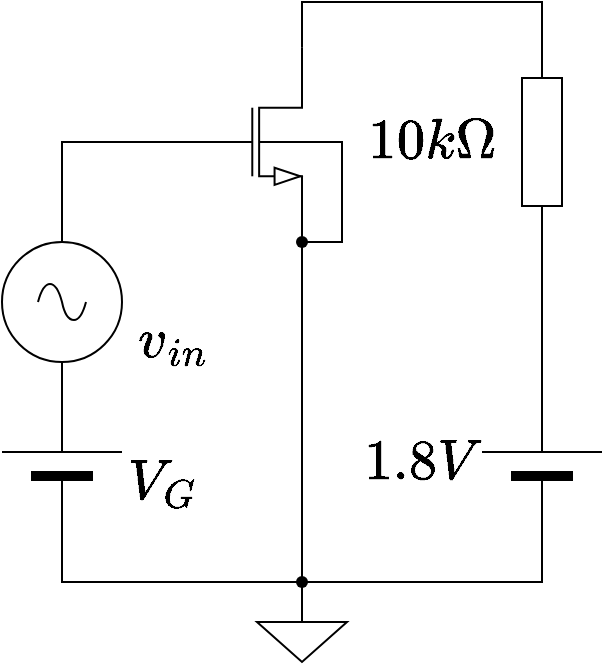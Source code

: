 <mxfile version="23.1.5" type="device">
  <diagram name="ページ1" id="tf3Rqv-KDKLeuWY6dO6b">
    <mxGraphModel dx="989" dy="577" grid="1" gridSize="10" guides="1" tooltips="1" connect="1" arrows="1" fold="1" page="1" pageScale="1" pageWidth="1169" pageHeight="827" math="1" shadow="0">
      <root>
        <mxCell id="0" />
        <mxCell id="1" parent="0" />
        <mxCell id="O0FPtvkWUdRtDB5m4ORh-14" style="edgeStyle=orthogonalEdgeStyle;rounded=0;orthogonalLoop=1;jettySize=auto;html=1;exitX=1;exitY=0.5;exitDx=0;exitDy=0;exitPerimeter=0;strokeColor=default;align=center;verticalAlign=middle;fontFamily=Helvetica;fontSize=11;fontColor=default;labelBackgroundColor=default;endArrow=none;endFill=0;" edge="1" parent="1" source="O0FPtvkWUdRtDB5m4ORh-1" target="O0FPtvkWUdRtDB5m4ORh-15">
          <mxGeometry relative="1" as="geometry">
            <mxPoint x="530" y="230" as="targetPoint" />
            <Array as="points">
              <mxPoint x="500" y="200" />
              <mxPoint x="500" y="250" />
            </Array>
          </mxGeometry>
        </mxCell>
        <mxCell id="O0FPtvkWUdRtDB5m4ORh-1" value="" style="verticalLabelPosition=bottom;shadow=0;dashed=0;align=center;html=1;verticalAlign=top;shape=mxgraph.electrical.transistors.nmos_bulk;pointerEvents=1;" vertex="1" parent="1">
          <mxGeometry x="420" y="150" width="60" height="100" as="geometry" />
        </mxCell>
        <mxCell id="O0FPtvkWUdRtDB5m4ORh-2" value="" style="verticalLabelPosition=bottom;shadow=0;dashed=0;align=center;fillColor=strokeColor;html=1;verticalAlign=top;strokeWidth=1;shape=mxgraph.electrical.miscellaneous.monocell_battery;direction=north;" vertex="1" parent="1">
          <mxGeometry x="330" y="310" width="60" height="100" as="geometry" />
        </mxCell>
        <mxCell id="O0FPtvkWUdRtDB5m4ORh-3" value="" style="pointerEvents=1;verticalLabelPosition=bottom;shadow=0;dashed=0;align=center;html=1;verticalAlign=top;shape=mxgraph.electrical.signal_sources.source;aspect=fixed;points=[[0.5,0,0],[1,0.5,0],[0.5,1,0],[0,0.5,0]];elSignalType=ac;" vertex="1" parent="1">
          <mxGeometry x="330" y="250" width="60" height="60" as="geometry" />
        </mxCell>
        <mxCell id="O0FPtvkWUdRtDB5m4ORh-4" value="" style="verticalLabelPosition=bottom;shadow=0;dashed=0;align=center;fillColor=strokeColor;html=1;verticalAlign=top;strokeWidth=1;shape=mxgraph.electrical.miscellaneous.monocell_battery;direction=north;" vertex="1" parent="1">
          <mxGeometry x="570" y="310" width="60" height="100" as="geometry" />
        </mxCell>
        <mxCell id="O0FPtvkWUdRtDB5m4ORh-5" value="" style="pointerEvents=1;verticalLabelPosition=bottom;shadow=0;dashed=0;align=center;html=1;verticalAlign=top;shape=mxgraph.electrical.resistors.resistor_1;direction=south;" vertex="1" parent="1">
          <mxGeometry x="590" y="150" width="20" height="100" as="geometry" />
        </mxCell>
        <mxCell id="O0FPtvkWUdRtDB5m4ORh-6" value="" style="pointerEvents=1;verticalLabelPosition=bottom;shadow=0;dashed=0;align=center;html=1;verticalAlign=top;shape=mxgraph.electrical.signal_sources.signal_ground;" vertex="1" parent="1">
          <mxGeometry x="457.5" y="430" width="45" height="30" as="geometry" />
        </mxCell>
        <mxCell id="O0FPtvkWUdRtDB5m4ORh-7" style="edgeStyle=orthogonalEdgeStyle;rounded=0;orthogonalLoop=1;jettySize=auto;html=1;exitX=0;exitY=0.5;exitDx=0;exitDy=0;exitPerimeter=0;entryX=0;entryY=0.5;entryDx=0;entryDy=0;entryPerimeter=0;endArrow=none;endFill=0;" edge="1" parent="1" source="O0FPtvkWUdRtDB5m4ORh-2" target="O0FPtvkWUdRtDB5m4ORh-4">
          <mxGeometry relative="1" as="geometry">
            <Array as="points">
              <mxPoint x="360" y="420" />
              <mxPoint x="600" y="420" />
            </Array>
          </mxGeometry>
        </mxCell>
        <mxCell id="O0FPtvkWUdRtDB5m4ORh-8" value="" style="shape=waypoint;sketch=0;fillStyle=solid;size=6;pointerEvents=1;points=[];fillColor=none;resizable=0;rotatable=0;perimeter=centerPerimeter;snapToPoint=1;fontFamily=Helvetica;fontSize=11;fontColor=default;labelBackgroundColor=default;" vertex="1" parent="1">
          <mxGeometry x="470" y="410" width="20" height="20" as="geometry" />
        </mxCell>
        <mxCell id="O0FPtvkWUdRtDB5m4ORh-9" style="edgeStyle=orthogonalEdgeStyle;rounded=0;orthogonalLoop=1;jettySize=auto;html=1;exitX=0.5;exitY=0;exitDx=0;exitDy=0;exitPerimeter=0;entryX=0.7;entryY=1.05;entryDx=0;entryDy=0;entryPerimeter=0;strokeColor=default;align=center;verticalAlign=middle;fontFamily=Helvetica;fontSize=11;fontColor=default;labelBackgroundColor=default;endArrow=none;endFill=0;" edge="1" parent="1" source="O0FPtvkWUdRtDB5m4ORh-6" target="O0FPtvkWUdRtDB5m4ORh-8">
          <mxGeometry relative="1" as="geometry" />
        </mxCell>
        <mxCell id="O0FPtvkWUdRtDB5m4ORh-10" style="edgeStyle=orthogonalEdgeStyle;rounded=0;orthogonalLoop=1;jettySize=auto;html=1;exitX=1;exitY=1;exitDx=0;exitDy=0;exitPerimeter=0;entryX=0.583;entryY=-0.15;entryDx=0;entryDy=0;entryPerimeter=0;strokeColor=default;align=center;verticalAlign=middle;fontFamily=Helvetica;fontSize=11;fontColor=default;labelBackgroundColor=default;endArrow=none;endFill=0;" edge="1" parent="1" source="O0FPtvkWUdRtDB5m4ORh-1" target="O0FPtvkWUdRtDB5m4ORh-8">
          <mxGeometry relative="1" as="geometry" />
        </mxCell>
        <mxCell id="O0FPtvkWUdRtDB5m4ORh-11" style="edgeStyle=orthogonalEdgeStyle;rounded=0;orthogonalLoop=1;jettySize=auto;html=1;exitX=1;exitY=0.5;exitDx=0;exitDy=0;exitPerimeter=0;entryX=1;entryY=0.5;entryDx=0;entryDy=0;entryPerimeter=0;strokeColor=default;align=center;verticalAlign=middle;fontFamily=Helvetica;fontSize=11;fontColor=default;labelBackgroundColor=default;endArrow=none;endFill=0;" edge="1" parent="1" source="O0FPtvkWUdRtDB5m4ORh-4" target="O0FPtvkWUdRtDB5m4ORh-5">
          <mxGeometry relative="1" as="geometry" />
        </mxCell>
        <mxCell id="O0FPtvkWUdRtDB5m4ORh-12" style="edgeStyle=orthogonalEdgeStyle;rounded=0;orthogonalLoop=1;jettySize=auto;html=1;exitX=0;exitY=0.5;exitDx=0;exitDy=0;exitPerimeter=0;entryX=1;entryY=0;entryDx=0;entryDy=0;entryPerimeter=0;strokeColor=default;align=center;verticalAlign=middle;fontFamily=Helvetica;fontSize=11;fontColor=default;labelBackgroundColor=default;endArrow=none;endFill=0;" edge="1" parent="1" source="O0FPtvkWUdRtDB5m4ORh-5" target="O0FPtvkWUdRtDB5m4ORh-1">
          <mxGeometry relative="1" as="geometry" />
        </mxCell>
        <mxCell id="O0FPtvkWUdRtDB5m4ORh-13" style="edgeStyle=orthogonalEdgeStyle;rounded=0;orthogonalLoop=1;jettySize=auto;html=1;exitX=0;exitY=0.5;exitDx=0;exitDy=0;exitPerimeter=0;entryX=0.5;entryY=0;entryDx=0;entryDy=0;entryPerimeter=0;strokeColor=default;align=center;verticalAlign=middle;fontFamily=Helvetica;fontSize=11;fontColor=default;labelBackgroundColor=default;endArrow=none;endFill=0;" edge="1" parent="1" source="O0FPtvkWUdRtDB5m4ORh-1" target="O0FPtvkWUdRtDB5m4ORh-3">
          <mxGeometry relative="1" as="geometry" />
        </mxCell>
        <mxCell id="O0FPtvkWUdRtDB5m4ORh-15" value="" style="shape=waypoint;sketch=0;fillStyle=solid;size=6;pointerEvents=1;points=[];fillColor=none;resizable=0;rotatable=0;perimeter=centerPerimeter;snapToPoint=1;fontFamily=Helvetica;fontSize=11;fontColor=default;labelBackgroundColor=default;" vertex="1" parent="1">
          <mxGeometry x="470" y="240" width="20" height="20" as="geometry" />
        </mxCell>
        <mxCell id="O0FPtvkWUdRtDB5m4ORh-17" value="&lt;span style=&quot;font-size: 24px;&quot;&gt;`10 k\Omega`&lt;/span&gt;" style="text;html=1;align=center;verticalAlign=middle;resizable=0;points=[];autosize=1;strokeColor=none;fillColor=none;fontSize=11;fontFamily=Helvetica;fontColor=default;labelBackgroundColor=default;" vertex="1" parent="1">
          <mxGeometry x="460" y="180" width="170" height="40" as="geometry" />
        </mxCell>
        <mxCell id="O0FPtvkWUdRtDB5m4ORh-18" value="&lt;span style=&quot;font-size: 24px;&quot;&gt;`1.8 V`&lt;/span&gt;" style="text;html=1;align=center;verticalAlign=middle;resizable=0;points=[];autosize=1;strokeColor=none;fillColor=none;fontSize=11;fontFamily=Helvetica;fontColor=default;labelBackgroundColor=default;" vertex="1" parent="1">
          <mxGeometry x="490" y="340" width="100" height="40" as="geometry" />
        </mxCell>
        <mxCell id="O0FPtvkWUdRtDB5m4ORh-19" value="&lt;span style=&quot;font-size: 24px;&quot;&gt;`V_{G}`&lt;/span&gt;" style="text;html=1;align=center;verticalAlign=middle;resizable=0;points=[];autosize=1;strokeColor=none;fillColor=none;fontSize=11;fontFamily=Helvetica;fontColor=default;labelBackgroundColor=default;" vertex="1" parent="1">
          <mxGeometry x="360" y="350" width="100" height="40" as="geometry" />
        </mxCell>
        <mxCell id="O0FPtvkWUdRtDB5m4ORh-20" value="&lt;span style=&quot;font-size: 24px;&quot;&gt;`v_{i n}`&lt;/span&gt;" style="text;html=1;align=center;verticalAlign=middle;resizable=0;points=[];autosize=1;strokeColor=none;fillColor=none;fontSize=11;fontFamily=Helvetica;fontColor=default;labelBackgroundColor=default;" vertex="1" parent="1">
          <mxGeometry x="360" y="280" width="110" height="40" as="geometry" />
        </mxCell>
      </root>
    </mxGraphModel>
  </diagram>
</mxfile>
